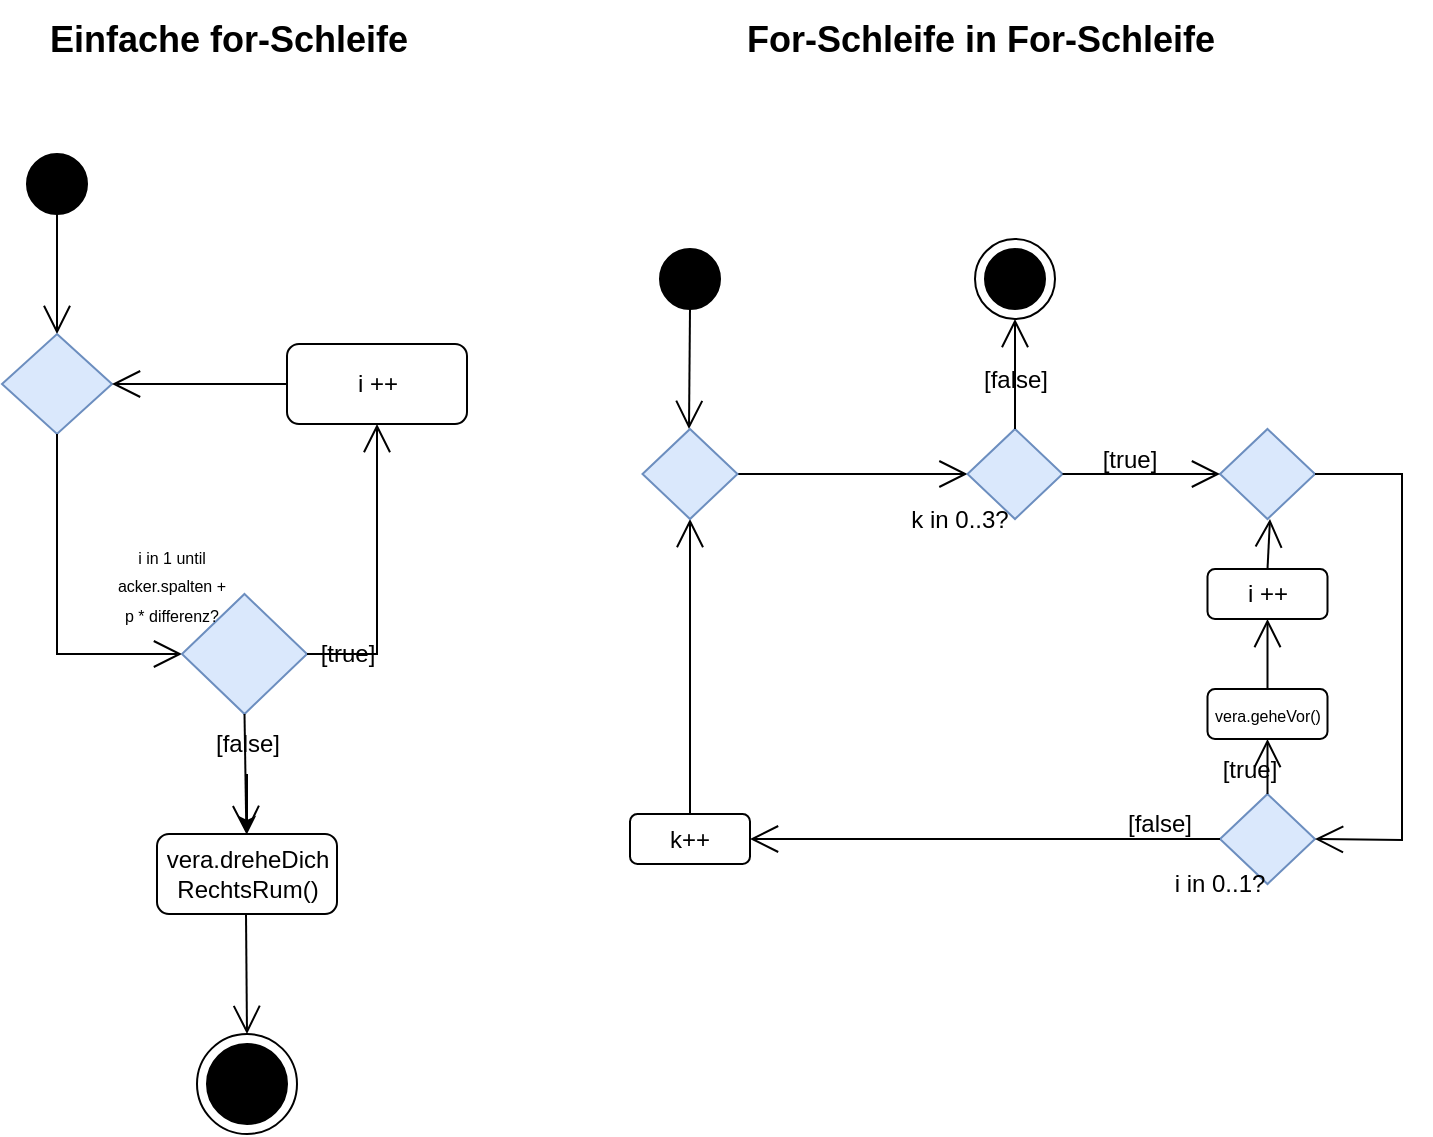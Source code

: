 <mxfile version="26.0.5">
  <diagram name="Seite-1" id="B0YI41_dNEJYb-Yr5A8I">
    <mxGraphModel dx="1224" dy="694" grid="1" gridSize="10" guides="1" tooltips="1" connect="1" arrows="1" fold="1" page="1" pageScale="1" pageWidth="827" pageHeight="1169" math="0" shadow="0">
      <root>
        <mxCell id="0" />
        <mxCell id="1" parent="0" />
        <mxCell id="b0nGbMxbhNJSgptDqxXZ-1" value="" style="ellipse;whiteSpace=wrap;html=1;aspect=fixed;fillColor=#000000;" vertex="1" parent="1">
          <mxGeometry x="112.5" y="130" width="30" height="30" as="geometry" />
        </mxCell>
        <mxCell id="b0nGbMxbhNJSgptDqxXZ-2" value="" style="endArrow=open;endFill=1;endSize=12;html=1;rounded=0;exitX=0.5;exitY=1;exitDx=0;exitDy=0;" edge="1" parent="1" source="b0nGbMxbhNJSgptDqxXZ-1">
          <mxGeometry width="160" relative="1" as="geometry">
            <mxPoint x="122.5" y="320" as="sourcePoint" />
            <mxPoint x="127.5" y="220" as="targetPoint" />
          </mxGeometry>
        </mxCell>
        <mxCell id="b0nGbMxbhNJSgptDqxXZ-3" value="" style="rhombus;whiteSpace=wrap;html=1;fillColor=#dae8fc;strokeColor=#6c8ebf;" vertex="1" parent="1">
          <mxGeometry x="100" y="220" width="55" height="50" as="geometry" />
        </mxCell>
        <mxCell id="b0nGbMxbhNJSgptDqxXZ-4" value="" style="endArrow=open;endFill=1;endSize=12;html=1;rounded=0;entryX=1;entryY=0.5;entryDx=0;entryDy=0;exitX=0;exitY=0.5;exitDx=0;exitDy=0;" edge="1" parent="1" source="b0nGbMxbhNJSgptDqxXZ-5" target="b0nGbMxbhNJSgptDqxXZ-3">
          <mxGeometry width="160" relative="1" as="geometry">
            <mxPoint x="302.5" y="260" as="sourcePoint" />
            <mxPoint x="222.5" y="270" as="targetPoint" />
          </mxGeometry>
        </mxCell>
        <mxCell id="b0nGbMxbhNJSgptDqxXZ-5" value="i ++" style="rounded=1;whiteSpace=wrap;html=1;" vertex="1" parent="1">
          <mxGeometry x="242.5" y="225" width="90" height="40" as="geometry" />
        </mxCell>
        <mxCell id="b0nGbMxbhNJSgptDqxXZ-6" value="" style="endArrow=open;endFill=1;endSize=12;html=1;rounded=0;exitX=0.5;exitY=1;exitDx=0;exitDy=0;entryX=0;entryY=0.5;entryDx=0;entryDy=0;" edge="1" parent="1" source="b0nGbMxbhNJSgptDqxXZ-3" target="b0nGbMxbhNJSgptDqxXZ-7">
          <mxGeometry width="160" relative="1" as="geometry">
            <mxPoint x="287.5" y="420" as="sourcePoint" />
            <mxPoint x="232.5" y="400" as="targetPoint" />
            <Array as="points">
              <mxPoint x="127.5" y="380" />
            </Array>
          </mxGeometry>
        </mxCell>
        <mxCell id="b0nGbMxbhNJSgptDqxXZ-7" value="" style="rhombus;whiteSpace=wrap;html=1;fillColor=#dae8fc;strokeColor=#6c8ebf;" vertex="1" parent="1">
          <mxGeometry x="190" y="350" width="62.5" height="60" as="geometry" />
        </mxCell>
        <mxCell id="b0nGbMxbhNJSgptDqxXZ-9" value="" style="endArrow=open;endFill=1;endSize=12;html=1;rounded=0;entryX=0.5;entryY=1;entryDx=0;entryDy=0;exitX=1;exitY=0.5;exitDx=0;exitDy=0;" edge="1" parent="1" source="b0nGbMxbhNJSgptDqxXZ-7" target="b0nGbMxbhNJSgptDqxXZ-5">
          <mxGeometry width="160" relative="1" as="geometry">
            <mxPoint x="477.5" y="310" as="sourcePoint" />
            <mxPoint x="342.5" y="310" as="targetPoint" />
            <Array as="points">
              <mxPoint x="287.5" y="380" />
            </Array>
          </mxGeometry>
        </mxCell>
        <mxCell id="b0nGbMxbhNJSgptDqxXZ-10" value="" style="endArrow=open;endFill=1;endSize=12;html=1;rounded=0;exitX=0.5;exitY=1;exitDx=0;exitDy=0;" edge="1" parent="1" source="b0nGbMxbhNJSgptDqxXZ-7" target="b0nGbMxbhNJSgptDqxXZ-11">
          <mxGeometry width="160" relative="1" as="geometry">
            <mxPoint x="312.5" y="580" as="sourcePoint" />
            <mxPoint x="272.5" y="560" as="targetPoint" />
          </mxGeometry>
        </mxCell>
        <mxCell id="b0nGbMxbhNJSgptDqxXZ-11" value="vera.dreheDich&lt;div&gt;RechtsRum()&lt;/div&gt;" style="rounded=1;whiteSpace=wrap;html=1;" vertex="1" parent="1">
          <mxGeometry x="177.5" y="470" width="90" height="40" as="geometry" />
        </mxCell>
        <mxCell id="b0nGbMxbhNJSgptDqxXZ-12" value="" style="endArrow=open;endFill=1;endSize=12;html=1;rounded=0;exitX=0.5;exitY=1;exitDx=0;exitDy=0;" edge="1" parent="1">
          <mxGeometry width="160" relative="1" as="geometry">
            <mxPoint x="222" y="510" as="sourcePoint" />
            <mxPoint x="222.5" y="570" as="targetPoint" />
          </mxGeometry>
        </mxCell>
        <mxCell id="b0nGbMxbhNJSgptDqxXZ-13" value="" style="ellipse;whiteSpace=wrap;html=1;aspect=fixed;fillColor=#000000;" vertex="1" parent="1">
          <mxGeometry x="202.5" y="575" width="40" height="40" as="geometry" />
        </mxCell>
        <mxCell id="b0nGbMxbhNJSgptDqxXZ-14" value="" style="ellipse;whiteSpace=wrap;html=1;aspect=fixed;fillColor=none;" vertex="1" parent="1">
          <mxGeometry x="197.5" y="570" width="50" height="50" as="geometry" />
        </mxCell>
        <mxCell id="b0nGbMxbhNJSgptDqxXZ-15" value="[true]" style="text;html=1;align=center;verticalAlign=middle;whiteSpace=wrap;rounded=0;" vertex="1" parent="1">
          <mxGeometry x="242.5" y="365" width="60" height="30" as="geometry" />
        </mxCell>
        <mxCell id="b0nGbMxbhNJSgptDqxXZ-61" value="" style="edgeStyle=orthogonalEdgeStyle;rounded=0;orthogonalLoop=1;jettySize=auto;html=1;" edge="1" parent="1" source="b0nGbMxbhNJSgptDqxXZ-16" target="b0nGbMxbhNJSgptDqxXZ-11">
          <mxGeometry relative="1" as="geometry" />
        </mxCell>
        <mxCell id="b0nGbMxbhNJSgptDqxXZ-16" value="[false]" style="text;html=1;align=center;verticalAlign=middle;whiteSpace=wrap;rounded=0;" vertex="1" parent="1">
          <mxGeometry x="192.5" y="410" width="60" height="30" as="geometry" />
        </mxCell>
        <mxCell id="b0nGbMxbhNJSgptDqxXZ-17" value="&lt;b&gt;&lt;font style=&quot;font-size: 18px;&quot;&gt;Einfache for-Schleife&lt;/font&gt;&lt;/b&gt;" style="text;html=1;align=center;verticalAlign=middle;resizable=0;points=[];autosize=1;strokeColor=none;fillColor=none;" vertex="1" parent="1">
          <mxGeometry x="112.5" y="53" width="200" height="40" as="geometry" />
        </mxCell>
        <mxCell id="b0nGbMxbhNJSgptDqxXZ-18" value="&lt;b&gt;&lt;font style=&quot;font-size: 18px;&quot;&gt;For-Schleife in For-Schleife&lt;/font&gt;&lt;/b&gt;" style="text;html=1;align=center;verticalAlign=middle;resizable=0;points=[];autosize=1;strokeColor=none;fillColor=none;" vertex="1" parent="1">
          <mxGeometry x="459" y="53" width="260" height="40" as="geometry" />
        </mxCell>
        <mxCell id="b0nGbMxbhNJSgptDqxXZ-50" value="" style="ellipse;whiteSpace=wrap;html=1;aspect=fixed;fillColor=#000000;" vertex="1" parent="1">
          <mxGeometry x="429" y="177.5" width="30" height="30" as="geometry" />
        </mxCell>
        <mxCell id="b0nGbMxbhNJSgptDqxXZ-52" value="" style="endArrow=open;endFill=1;endSize=12;html=1;rounded=0;exitX=0.5;exitY=1;exitDx=0;exitDy=0;" edge="1" parent="1">
          <mxGeometry width="160" relative="1" as="geometry">
            <mxPoint x="444" y="207.5" as="sourcePoint" />
            <mxPoint x="443.5" y="267.5" as="targetPoint" />
          </mxGeometry>
        </mxCell>
        <mxCell id="b0nGbMxbhNJSgptDqxXZ-53" value="" style="endArrow=open;endFill=1;endSize=12;html=1;rounded=0;exitX=1;exitY=0.5;exitDx=0;exitDy=0;entryX=0;entryY=0.5;entryDx=0;entryDy=0;" edge="1" parent="1" source="b0nGbMxbhNJSgptDqxXZ-73" target="b0nGbMxbhNJSgptDqxXZ-59">
          <mxGeometry width="160" relative="1" as="geometry">
            <mxPoint x="559.5" y="292" as="sourcePoint" />
            <mxPoint x="529" y="290.5" as="targetPoint" />
          </mxGeometry>
        </mxCell>
        <mxCell id="b0nGbMxbhNJSgptDqxXZ-54" value="i ++" style="rounded=1;whiteSpace=wrap;html=1;" vertex="1" parent="1">
          <mxGeometry x="702.75" y="337.5" width="60" height="25" as="geometry" />
        </mxCell>
        <mxCell id="b0nGbMxbhNJSgptDqxXZ-55" value="" style="endArrow=open;endFill=1;endSize=12;html=1;rounded=0;entryX=0.5;entryY=1;entryDx=0;entryDy=0;exitX=0.5;exitY=0;exitDx=0;exitDy=0;" edge="1" parent="1" source="b0nGbMxbhNJSgptDqxXZ-54">
          <mxGeometry width="160" relative="1" as="geometry">
            <mxPoint x="734" y="347.5" as="sourcePoint" />
            <mxPoint x="734" y="312.5" as="targetPoint" />
            <Array as="points" />
          </mxGeometry>
        </mxCell>
        <mxCell id="b0nGbMxbhNJSgptDqxXZ-56" value="[true]" style="text;html=1;align=center;verticalAlign=middle;whiteSpace=wrap;rounded=0;" vertex="1" parent="1">
          <mxGeometry x="634" y="267.5" width="60" height="30" as="geometry" />
        </mxCell>
        <mxCell id="b0nGbMxbhNJSgptDqxXZ-59" value="" style="rhombus;whiteSpace=wrap;html=1;fillColor=#dae8fc;strokeColor=#6c8ebf;" vertex="1" parent="1">
          <mxGeometry x="582.75" y="267.5" width="47.5" height="45" as="geometry" />
        </mxCell>
        <mxCell id="b0nGbMxbhNJSgptDqxXZ-60" value="" style="endArrow=open;endFill=1;endSize=12;html=1;rounded=0;entryX=0.5;entryY=1;entryDx=0;entryDy=0;exitX=0.5;exitY=0;exitDx=0;exitDy=0;" edge="1" parent="1" source="b0nGbMxbhNJSgptDqxXZ-84" target="b0nGbMxbhNJSgptDqxXZ-73">
          <mxGeometry width="160" relative="1" as="geometry">
            <mxPoint x="444" y="457.5" as="sourcePoint" />
            <mxPoint x="509" y="467.5" as="targetPoint" />
            <Array as="points">
              <mxPoint x="444" y="387.5" />
            </Array>
          </mxGeometry>
        </mxCell>
        <mxCell id="b0nGbMxbhNJSgptDqxXZ-64" value="[false]" style="text;html=1;align=center;verticalAlign=middle;whiteSpace=wrap;rounded=0;" vertex="1" parent="1">
          <mxGeometry x="576.5" y="227.5" width="60" height="30" as="geometry" />
        </mxCell>
        <mxCell id="b0nGbMxbhNJSgptDqxXZ-67" value="" style="ellipse;whiteSpace=wrap;html=1;aspect=fixed;fillColor=none;" vertex="1" parent="1">
          <mxGeometry x="586.5" y="172.5" width="40" height="40" as="geometry" />
        </mxCell>
        <mxCell id="b0nGbMxbhNJSgptDqxXZ-70" value="" style="ellipse;whiteSpace=wrap;html=1;aspect=fixed;fillColor=#000000;" vertex="1" parent="1">
          <mxGeometry x="591.5" y="177.5" width="30" height="30" as="geometry" />
        </mxCell>
        <mxCell id="b0nGbMxbhNJSgptDqxXZ-73" value="" style="rhombus;whiteSpace=wrap;html=1;fillColor=#dae8fc;strokeColor=#6c8ebf;" vertex="1" parent="1">
          <mxGeometry x="420.25" y="267.5" width="47.5" height="45" as="geometry" />
        </mxCell>
        <mxCell id="b0nGbMxbhNJSgptDqxXZ-74" value="" style="rhombus;whiteSpace=wrap;html=1;fillColor=#dae8fc;strokeColor=#6c8ebf;" vertex="1" parent="1">
          <mxGeometry x="709" y="267.5" width="47.5" height="45" as="geometry" />
        </mxCell>
        <mxCell id="b0nGbMxbhNJSgptDqxXZ-75" value="" style="endArrow=open;endFill=1;endSize=12;html=1;rounded=0;entryX=0;entryY=0.5;entryDx=0;entryDy=0;exitX=1;exitY=0.5;exitDx=0;exitDy=0;" edge="1" parent="1" source="b0nGbMxbhNJSgptDqxXZ-59" target="b0nGbMxbhNJSgptDqxXZ-74">
          <mxGeometry width="160" relative="1" as="geometry">
            <mxPoint x="629" y="297.5" as="sourcePoint" />
            <mxPoint x="734" y="300.5" as="targetPoint" />
          </mxGeometry>
        </mxCell>
        <mxCell id="b0nGbMxbhNJSgptDqxXZ-76" value="" style="endArrow=open;endFill=1;endSize=12;html=1;rounded=0;entryX=0.5;entryY=1;entryDx=0;entryDy=0;exitX=0.5;exitY=0;exitDx=0;exitDy=0;" edge="1" parent="1" source="b0nGbMxbhNJSgptDqxXZ-59">
          <mxGeometry width="160" relative="1" as="geometry">
            <mxPoint x="571.5" y="327.5" as="sourcePoint" />
            <mxPoint x="606.5" y="212.5" as="targetPoint" />
            <Array as="points">
              <mxPoint x="607" y="267.5" />
            </Array>
          </mxGeometry>
        </mxCell>
        <mxCell id="b0nGbMxbhNJSgptDqxXZ-78" value="&lt;font style=&quot;font-size: 8px;&quot;&gt;vera.geheVor()&lt;/font&gt;" style="rounded=1;whiteSpace=wrap;html=1;" vertex="1" parent="1">
          <mxGeometry x="702.75" y="397.5" width="60" height="25" as="geometry" />
        </mxCell>
        <mxCell id="b0nGbMxbhNJSgptDqxXZ-80" value="" style="endArrow=open;endFill=1;endSize=12;html=1;rounded=0;entryX=0.5;entryY=1;entryDx=0;entryDy=0;" edge="1" parent="1" source="b0nGbMxbhNJSgptDqxXZ-78" target="b0nGbMxbhNJSgptDqxXZ-54">
          <mxGeometry width="160" relative="1" as="geometry">
            <mxPoint x="744" y="357.5" as="sourcePoint" />
            <mxPoint x="744" y="322.5" as="targetPoint" />
            <Array as="points" />
          </mxGeometry>
        </mxCell>
        <mxCell id="b0nGbMxbhNJSgptDqxXZ-82" value="" style="rhombus;whiteSpace=wrap;html=1;fillColor=#dae8fc;strokeColor=#6c8ebf;" vertex="1" parent="1">
          <mxGeometry x="709" y="450" width="47.5" height="45" as="geometry" />
        </mxCell>
        <mxCell id="b0nGbMxbhNJSgptDqxXZ-83" value="" style="endArrow=open;endFill=1;endSize=12;html=1;rounded=0;exitX=0.5;exitY=0;exitDx=0;exitDy=0;entryX=0.5;entryY=1;entryDx=0;entryDy=0;" edge="1" parent="1" source="b0nGbMxbhNJSgptDqxXZ-82" target="b0nGbMxbhNJSgptDqxXZ-78">
          <mxGeometry width="160" relative="1" as="geometry">
            <mxPoint x="743" y="407.5" as="sourcePoint" />
            <mxPoint x="733" y="427.5" as="targetPoint" />
            <Array as="points" />
          </mxGeometry>
        </mxCell>
        <mxCell id="b0nGbMxbhNJSgptDqxXZ-84" value="k++" style="rounded=1;whiteSpace=wrap;html=1;" vertex="1" parent="1">
          <mxGeometry x="414" y="460" width="60" height="25" as="geometry" />
        </mxCell>
        <mxCell id="b0nGbMxbhNJSgptDqxXZ-85" value="" style="endArrow=open;endFill=1;endSize=12;html=1;rounded=0;entryX=1;entryY=0.5;entryDx=0;entryDy=0;exitX=0;exitY=0.5;exitDx=0;exitDy=0;" edge="1" parent="1" source="b0nGbMxbhNJSgptDqxXZ-82" target="b0nGbMxbhNJSgptDqxXZ-84">
          <mxGeometry width="160" relative="1" as="geometry">
            <mxPoint x="549" y="484" as="sourcePoint" />
            <mxPoint x="549" y="336" as="targetPoint" />
            <Array as="points" />
          </mxGeometry>
        </mxCell>
        <mxCell id="b0nGbMxbhNJSgptDqxXZ-86" value="[true]" style="text;html=1;align=center;verticalAlign=middle;whiteSpace=wrap;rounded=0;" vertex="1" parent="1">
          <mxGeometry x="694" y="422.5" width="60" height="30" as="geometry" />
        </mxCell>
        <mxCell id="b0nGbMxbhNJSgptDqxXZ-89" value="[false]" style="text;html=1;align=center;verticalAlign=middle;whiteSpace=wrap;rounded=0;" vertex="1" parent="1">
          <mxGeometry x="649" y="450" width="60" height="30" as="geometry" />
        </mxCell>
        <mxCell id="b0nGbMxbhNJSgptDqxXZ-90" value="&lt;font style=&quot;font-size: 8px;&quot;&gt;i in 1 until&lt;/font&gt;&lt;div&gt;&lt;font style=&quot;font-size: 8px;&quot;&gt;acker.spalten + p * differenz?&lt;/font&gt;&lt;/div&gt;" style="text;html=1;align=center;verticalAlign=middle;whiteSpace=wrap;rounded=0;" vertex="1" parent="1">
          <mxGeometry x="155" y="330" width="60" height="30" as="geometry" />
        </mxCell>
        <mxCell id="b0nGbMxbhNJSgptDqxXZ-91" value="k in 0..3?" style="text;html=1;align=center;verticalAlign=middle;whiteSpace=wrap;rounded=0;" vertex="1" parent="1">
          <mxGeometry x="549" y="297.5" width="60" height="30" as="geometry" />
        </mxCell>
        <mxCell id="b0nGbMxbhNJSgptDqxXZ-92" value="i in 0..1?" style="text;html=1;align=center;verticalAlign=middle;whiteSpace=wrap;rounded=0;" vertex="1" parent="1">
          <mxGeometry x="679" y="480" width="60" height="30" as="geometry" />
        </mxCell>
        <mxCell id="b0nGbMxbhNJSgptDqxXZ-93" value="" style="endArrow=open;endFill=1;endSize=12;html=1;rounded=0;exitX=1;exitY=0.5;exitDx=0;exitDy=0;entryX=1;entryY=0.5;entryDx=0;entryDy=0;" edge="1" parent="1" source="b0nGbMxbhNJSgptDqxXZ-74" target="b0nGbMxbhNJSgptDqxXZ-82">
          <mxGeometry width="160" relative="1" as="geometry">
            <mxPoint x="810.5" y="335" as="sourcePoint" />
            <mxPoint x="800" y="540" as="targetPoint" />
            <Array as="points">
              <mxPoint x="800" y="290" />
              <mxPoint x="800" y="473" />
            </Array>
          </mxGeometry>
        </mxCell>
      </root>
    </mxGraphModel>
  </diagram>
</mxfile>
